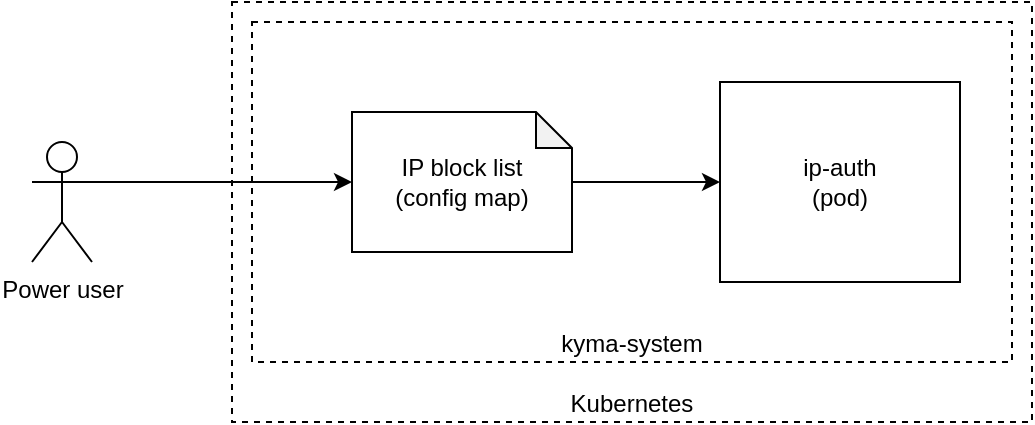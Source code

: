 <mxfile version="24.7.8">
  <diagram name="Strona-1" id="5n1gzQs8BZRNpNOb5FFD">
    <mxGraphModel dx="1941" dy="804" grid="1" gridSize="10" guides="1" tooltips="1" connect="1" arrows="1" fold="1" page="1" pageScale="1" pageWidth="827" pageHeight="1169" math="0" shadow="0">
      <root>
        <mxCell id="0" />
        <mxCell id="1" parent="0" />
        <mxCell id="MuowoX1qL9KpNT2H9gFL-21" value="Kubernetes" style="rounded=0;whiteSpace=wrap;html=1;dashed=1;verticalAlign=bottom;" parent="1" vertex="1">
          <mxGeometry x="90" y="190" width="400" height="210" as="geometry" />
        </mxCell>
        <mxCell id="kJNU5zewfWgcpStd2Wkp-1" value="kyma-system" style="rounded=0;whiteSpace=wrap;html=1;dashed=1;verticalAlign=bottom;" vertex="1" parent="1">
          <mxGeometry x="100" y="200" width="380" height="170" as="geometry" />
        </mxCell>
        <mxCell id="MuowoX1qL9KpNT2H9gFL-1" value="ip-auth&lt;br&gt;(pod)" style="rounded=0;whiteSpace=wrap;html=1;" parent="1" vertex="1">
          <mxGeometry x="334" y="230" width="120" height="100" as="geometry" />
        </mxCell>
        <mxCell id="kJNU5zewfWgcpStd2Wkp-4" style="edgeStyle=orthogonalEdgeStyle;rounded=0;orthogonalLoop=1;jettySize=auto;html=1;exitX=0.991;exitY=0.5;exitDx=0;exitDy=0;exitPerimeter=0;entryX=0;entryY=0.5;entryDx=0;entryDy=0;" edge="1" parent="1" source="MuowoX1qL9KpNT2H9gFL-5" target="MuowoX1qL9KpNT2H9gFL-1">
          <mxGeometry relative="1" as="geometry">
            <mxPoint x="256" y="240" as="sourcePoint" />
          </mxGeometry>
        </mxCell>
        <mxCell id="MuowoX1qL9KpNT2H9gFL-5" value="&lt;div&gt;IP block list&lt;/div&gt;&lt;div&gt;(config map)&lt;br&gt;&lt;/div&gt;" style="shape=note;whiteSpace=wrap;html=1;backgroundOutline=1;darkOpacity=0.05;size=18;" parent="1" vertex="1">
          <mxGeometry x="150" y="245" width="110" height="70" as="geometry" />
        </mxCell>
        <mxCell id="kJNU5zewfWgcpStd2Wkp-10" style="edgeStyle=orthogonalEdgeStyle;rounded=0;orthogonalLoop=1;jettySize=auto;html=1;exitX=1;exitY=0.333;exitDx=0;exitDy=0;exitPerimeter=0;entryX=0;entryY=0.5;entryDx=0;entryDy=0;entryPerimeter=0;" edge="1" parent="1" source="kJNU5zewfWgcpStd2Wkp-6" target="MuowoX1qL9KpNT2H9gFL-5">
          <mxGeometry relative="1" as="geometry">
            <mxPoint x="130" y="325" as="targetPoint" />
          </mxGeometry>
        </mxCell>
        <mxCell id="kJNU5zewfWgcpStd2Wkp-6" value="Power user" style="shape=umlActor;verticalLabelPosition=bottom;verticalAlign=top;html=1;outlineConnect=0;" vertex="1" parent="1">
          <mxGeometry x="-10" y="260" width="30" height="60" as="geometry" />
        </mxCell>
      </root>
    </mxGraphModel>
  </diagram>
</mxfile>

